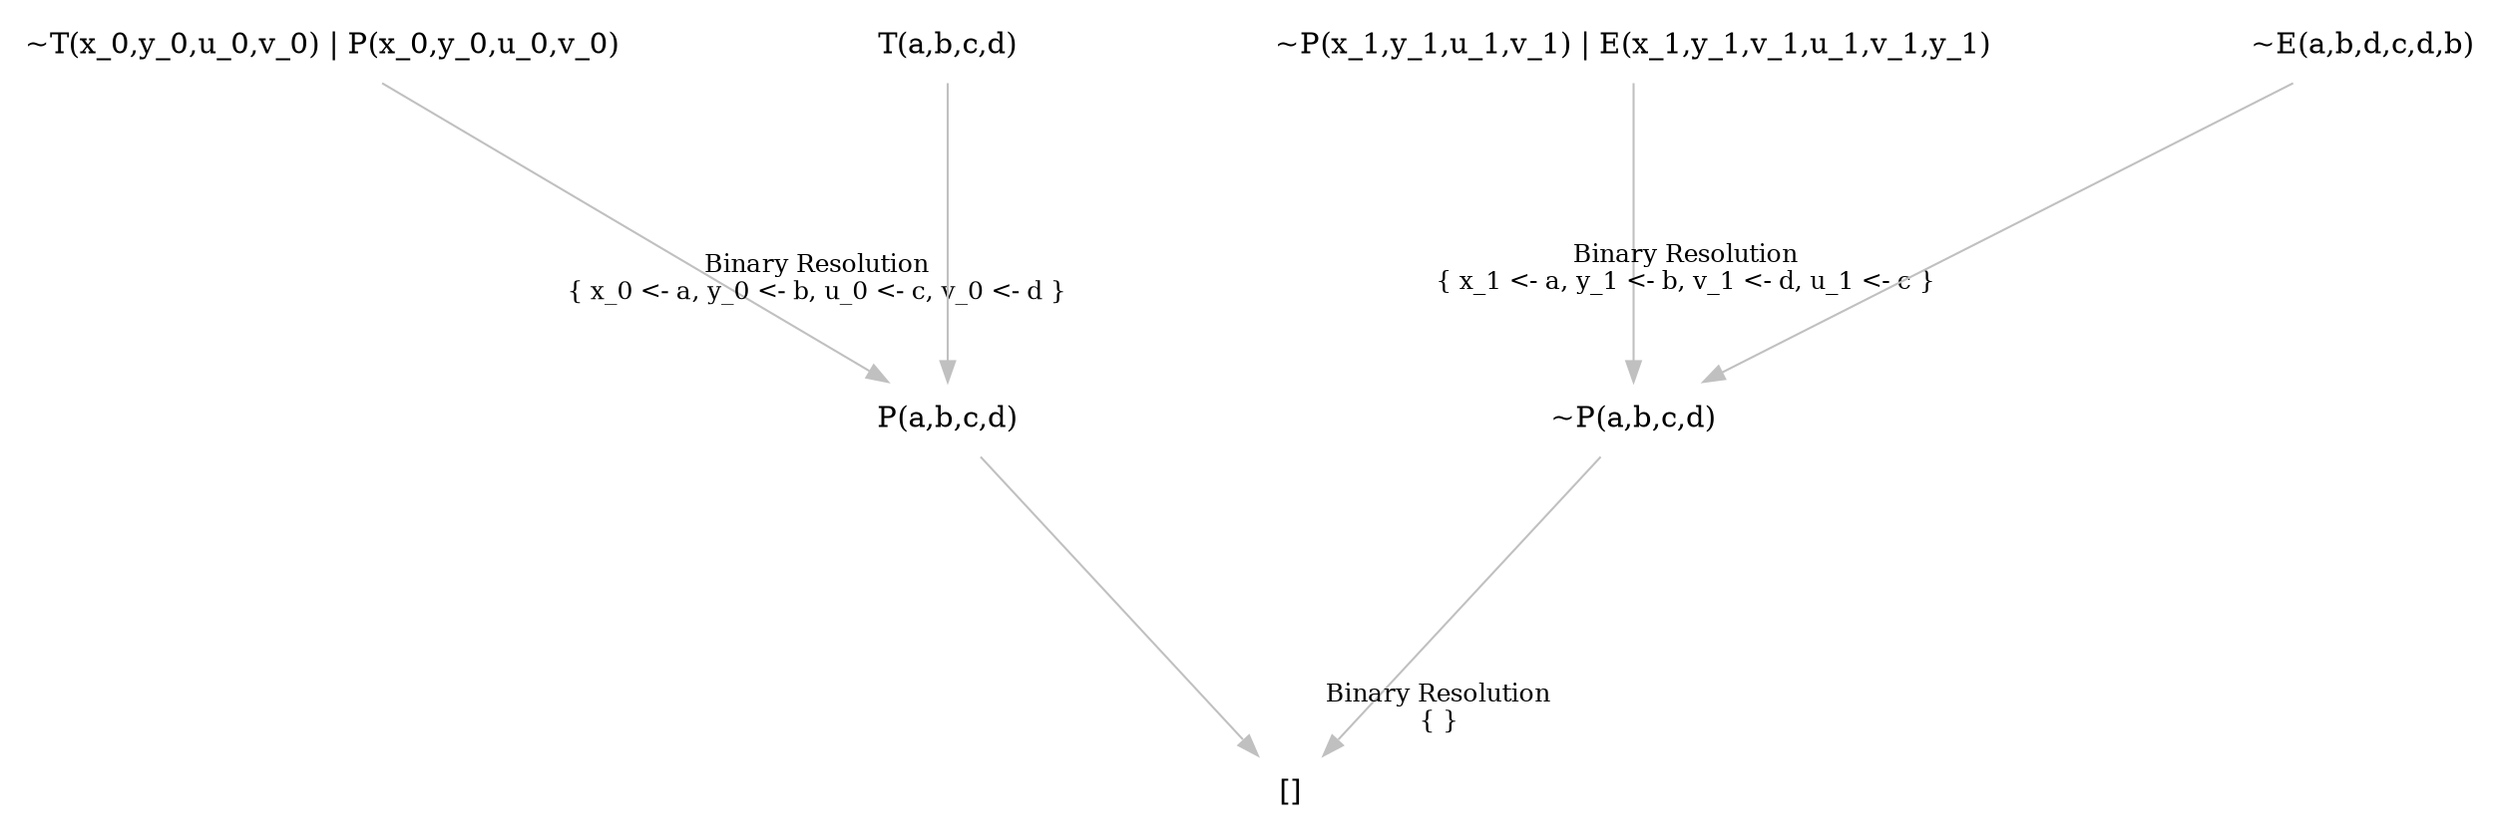digraph {
	nodesep="1.5"; ranksep=2;
	node [shape=plaintext];
	edge [color=gray];
	"~P(a,b,c,d)" -> "[]" [labelfontcolor=black,labelfontsize="12",headlabel="Binary Resolution\n{ }",labeldistance="6"];
	"~P(x_1,y_1,u_1,v_1) | E(x_1,y_1,v_1,u_1,v_1,y_1)" -> "~P(a,b,c,d)" [labelfontcolor=black,labelfontsize="12",headlabel="Binary Resolution\n{ x_1 <- a, y_1 <- b, v_1 <- d, u_1 <- c }",labeldistance="6"];
	"~E(a,b,d,c,d,b)" -> "~P(a,b,c,d)" ;
	"P(a,b,c,d)" -> "[]" ;
	"~T(x_0,y_0,u_0,v_0) | P(x_0,y_0,u_0,v_0)" -> "P(a,b,c,d)" [labelfontcolor=black,labelfontsize="12",headlabel="Binary Resolution\n{ x_0 <- a, y_0 <- b, u_0 <- c, v_0 <- d }",labeldistance="6"];
	"T(a,b,c,d)" -> "P(a,b,c,d)" ;
}

